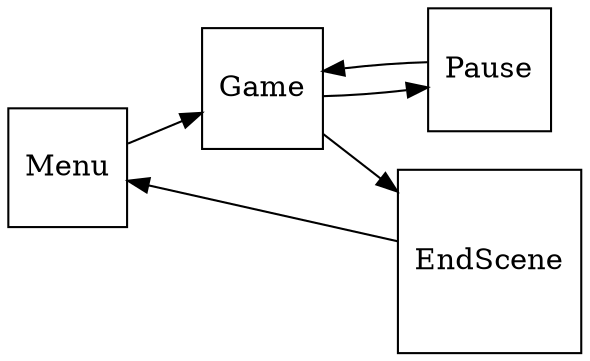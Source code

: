 digraph finite_state_machine{
    fontname="Helvetica,Arial,sans-serif"
	edge [fontname="Helvetica,Arial,sans-serif"]
	rankdir = LR;
	node [shape = square];
	Menu
	Game
	Pause
	EndScene
	Menu -> Game;
	Game -> Pause;
	Pause -> Game;
	Game -> EndScene;
	EndScene -> Menu;
}
